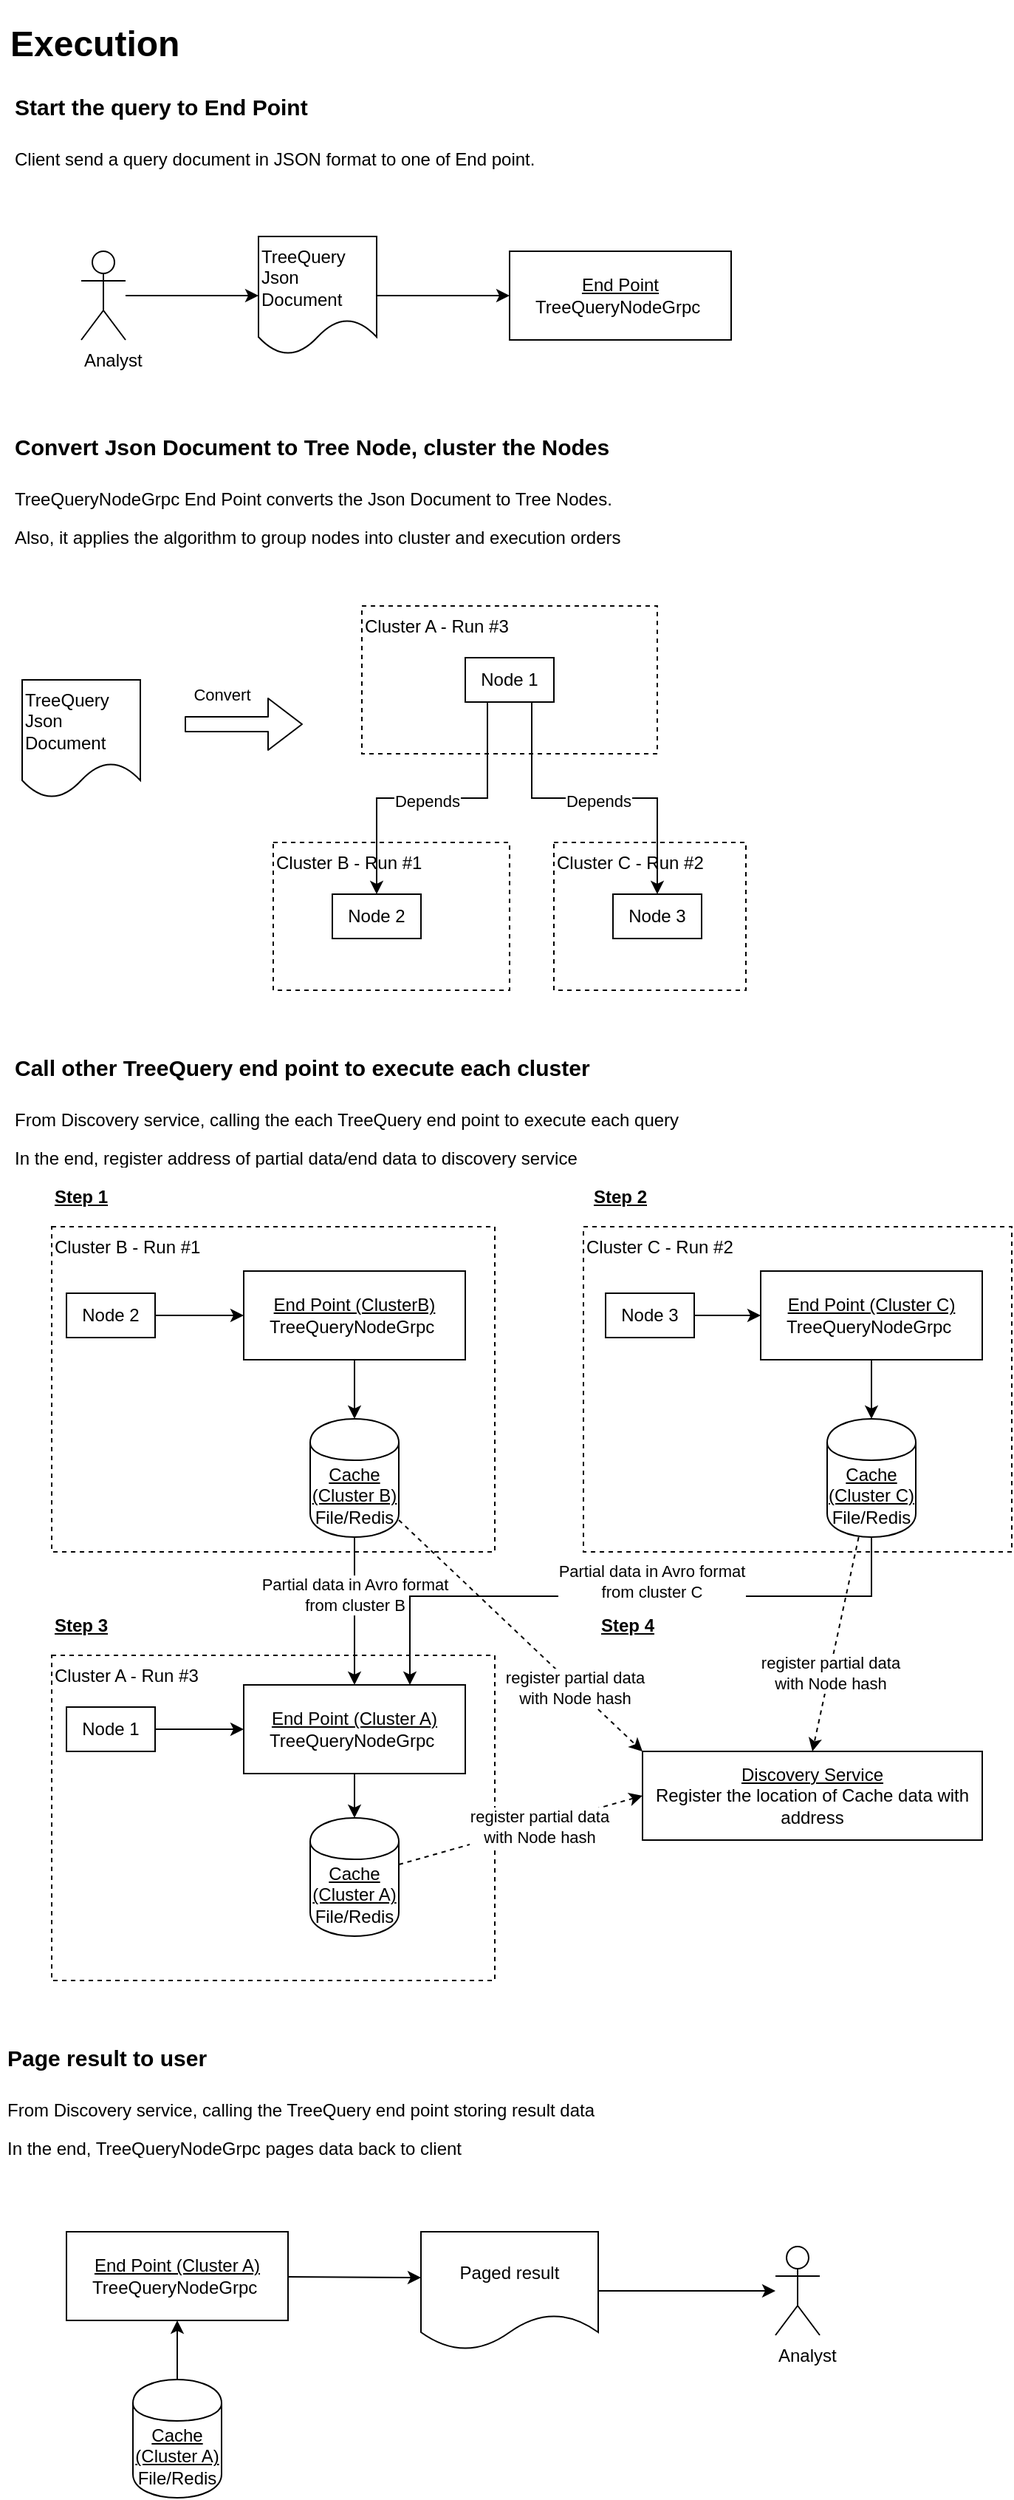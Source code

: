 <mxfile version="12.9.11" type="device"><diagram id="fReg-5NsKs60q8gqN6j6" name="Page-1"><mxGraphModel dx="659" dy="505" grid="1" gridSize="10" guides="1" tooltips="1" connect="1" arrows="1" fold="1" page="1" pageScale="1" pageWidth="850" pageHeight="1100" math="0" shadow="0"><root><mxCell id="0"/><mxCell id="1" parent="0"/><mxCell id="Tto15Of0Y3VxV8x1LUtI-40" value="Cluster A - Run #3" style="rounded=0;whiteSpace=wrap;html=1;verticalAlign=top;fillColor=none;align=left;dashed=1;" vertex="1" parent="1"><mxGeometry x="50" y="1140" width="300" height="220" as="geometry"/></mxCell><mxCell id="Tto15Of0Y3VxV8x1LUtI-24" value="Cluster B - Run #1" style="rounded=0;whiteSpace=wrap;html=1;verticalAlign=top;fillColor=none;align=left;dashed=1;" vertex="1" parent="1"><mxGeometry x="50" y="850" width="300" height="220" as="geometry"/></mxCell><mxCell id="Tto15Of0Y3VxV8x1LUtI-1" value="&lt;h2&gt;&lt;font style=&quot;font-size: 24px&quot;&gt;Execution&lt;/font&gt;&lt;/h2&gt;" style="text;html=1;strokeColor=none;fillColor=none;align=left;verticalAlign=middle;whiteSpace=wrap;rounded=0;" vertex="1" parent="1"><mxGeometry x="20" y="40" width="290" height="20" as="geometry"/></mxCell><mxCell id="Tto15Of0Y3VxV8x1LUtI-2" value="&lt;h1&gt;&lt;font style=&quot;font-size: 15px&quot;&gt;Start the query to End Point&lt;/font&gt;&lt;/h1&gt;&lt;p&gt;Client send a query document in JSON format to one of End point.&lt;/p&gt;" style="text;html=1;strokeColor=none;fillColor=none;spacing=5;spacingTop=-20;whiteSpace=wrap;overflow=hidden;rounded=0;dashed=1;align=left;" vertex="1" parent="1"><mxGeometry x="20" y="70" width="480" height="80" as="geometry"/></mxCell><mxCell id="Tto15Of0Y3VxV8x1LUtI-3" style="edgeStyle=orthogonalEdgeStyle;rounded=0;orthogonalLoop=1;jettySize=auto;html=1;entryX=0;entryY=0.5;entryDx=0;entryDy=0;startArrow=none;startFill=0;" edge="1" parent="1" source="Tto15Of0Y3VxV8x1LUtI-4" target="Tto15Of0Y3VxV8x1LUtI-7"><mxGeometry relative="1" as="geometry"/></mxCell><mxCell id="Tto15Of0Y3VxV8x1LUtI-4" value="Analyst" style="shape=umlActor;verticalLabelPosition=bottom;labelBackgroundColor=#ffffff;verticalAlign=top;html=1;outlineConnect=0;fillColor=none;align=left;" vertex="1" parent="1"><mxGeometry x="70" y="190" width="30" height="60" as="geometry"/></mxCell><mxCell id="Tto15Of0Y3VxV8x1LUtI-5" value="&lt;u&gt;End Point&lt;/u&gt;&lt;br&gt;TreeQueryNodeGrpc&amp;nbsp;" style="rounded=0;whiteSpace=wrap;html=1;" vertex="1" parent="1"><mxGeometry x="360" y="190" width="150" height="60" as="geometry"/></mxCell><mxCell id="Tto15Of0Y3VxV8x1LUtI-6" style="edgeStyle=orthogonalEdgeStyle;rounded=0;orthogonalLoop=1;jettySize=auto;html=1;entryX=0;entryY=0.5;entryDx=0;entryDy=0;startArrow=none;startFill=0;" edge="1" parent="1" source="Tto15Of0Y3VxV8x1LUtI-7" target="Tto15Of0Y3VxV8x1LUtI-5"><mxGeometry relative="1" as="geometry"/></mxCell><mxCell id="Tto15Of0Y3VxV8x1LUtI-7" value="TreeQuery&lt;br&gt;Json&amp;nbsp;&lt;br&gt;Document" style="shape=document;whiteSpace=wrap;html=1;boundedLbl=1;fillColor=none;align=left;" vertex="1" parent="1"><mxGeometry x="190" y="180" width="80" height="80" as="geometry"/></mxCell><mxCell id="Tto15Of0Y3VxV8x1LUtI-8" value="&lt;h1&gt;&lt;font style=&quot;font-size: 15px&quot;&gt;Convert Json Document to Tree Node, cluster the Nodes&lt;/font&gt;&lt;/h1&gt;&lt;p&gt;TreeQueryNodeGrpc End Point converts the Json Document to Tree Nodes.&lt;/p&gt;&lt;p&gt;Also, it applies the algorithm to group nodes into cluster and execution orders&lt;/p&gt;&lt;p&gt;In short, TreeQuery breaks down the query into clusters and run query with the cluster dependency order.&lt;/p&gt;" style="text;html=1;strokeColor=none;fillColor=none;spacing=5;spacingTop=-20;whiteSpace=wrap;overflow=hidden;rounded=0;dashed=1;align=left;" vertex="1" parent="1"><mxGeometry x="20" y="300" width="480" height="100" as="geometry"/></mxCell><mxCell id="Tto15Of0Y3VxV8x1LUtI-9" value="TreeQuery&lt;br&gt;Json&amp;nbsp;&lt;br&gt;Document" style="shape=document;whiteSpace=wrap;html=1;boundedLbl=1;fillColor=none;align=left;" vertex="1" parent="1"><mxGeometry x="30" y="480" width="80" height="80" as="geometry"/></mxCell><mxCell id="Tto15Of0Y3VxV8x1LUtI-10" value="Cluster A - Run #3" style="rounded=0;whiteSpace=wrap;html=1;verticalAlign=top;fillColor=none;align=left;dashed=1;" vertex="1" parent="1"><mxGeometry x="260" y="430" width="200" height="100" as="geometry"/></mxCell><mxCell id="Tto15Of0Y3VxV8x1LUtI-18" style="edgeStyle=orthogonalEdgeStyle;rounded=0;orthogonalLoop=1;jettySize=auto;html=1;exitX=0.25;exitY=1;exitDx=0;exitDy=0;entryX=0.5;entryY=0;entryDx=0;entryDy=0;" edge="1" parent="1" source="Tto15Of0Y3VxV8x1LUtI-11" target="Tto15Of0Y3VxV8x1LUtI-15"><mxGeometry relative="1" as="geometry"/></mxCell><mxCell id="Tto15Of0Y3VxV8x1LUtI-21" value="Depends" style="edgeLabel;html=1;align=center;verticalAlign=middle;resizable=0;points=[];" vertex="1" connectable="0" parent="Tto15Of0Y3VxV8x1LUtI-18"><mxGeometry x="0.034" y="2" relative="1" as="geometry"><mxPoint as="offset"/></mxGeometry></mxCell><mxCell id="Tto15Of0Y3VxV8x1LUtI-19" style="edgeStyle=orthogonalEdgeStyle;rounded=0;orthogonalLoop=1;jettySize=auto;html=1;entryX=0.5;entryY=0;entryDx=0;entryDy=0;exitX=0.75;exitY=1;exitDx=0;exitDy=0;" edge="1" parent="1" source="Tto15Of0Y3VxV8x1LUtI-11" target="Tto15Of0Y3VxV8x1LUtI-17"><mxGeometry relative="1" as="geometry"/></mxCell><mxCell id="Tto15Of0Y3VxV8x1LUtI-22" value="Depends" style="edgeLabel;html=1;align=center;verticalAlign=middle;resizable=0;points=[];" vertex="1" connectable="0" parent="Tto15Of0Y3VxV8x1LUtI-19"><mxGeometry x="0.023" y="-2" relative="1" as="geometry"><mxPoint as="offset"/></mxGeometry></mxCell><mxCell id="Tto15Of0Y3VxV8x1LUtI-11" value="Node 1" style="rounded=0;whiteSpace=wrap;html=1;" vertex="1" parent="1"><mxGeometry x="330" y="465" width="60" height="30" as="geometry"/></mxCell><mxCell id="Tto15Of0Y3VxV8x1LUtI-12" value="" style="shape=flexArrow;endArrow=classic;html=1;endWidth=24;endSize=7.33;" edge="1" parent="1"><mxGeometry width="50" height="50" relative="1" as="geometry"><mxPoint x="140" y="510" as="sourcePoint"/><mxPoint x="220" y="510" as="targetPoint"/><Array as="points"/></mxGeometry></mxCell><mxCell id="Tto15Of0Y3VxV8x1LUtI-13" value="Convert" style="edgeLabel;html=1;align=center;verticalAlign=middle;resizable=0;points=[];" vertex="1" connectable="0" parent="Tto15Of0Y3VxV8x1LUtI-12"><mxGeometry x="0.1" y="-1" relative="1" as="geometry"><mxPoint x="-19" y="-21" as="offset"/></mxGeometry></mxCell><mxCell id="Tto15Of0Y3VxV8x1LUtI-14" value="Cluster B - Run #1" style="rounded=0;whiteSpace=wrap;html=1;verticalAlign=top;fillColor=none;align=left;dashed=1;" vertex="1" parent="1"><mxGeometry x="200" y="590" width="160" height="100" as="geometry"/></mxCell><mxCell id="Tto15Of0Y3VxV8x1LUtI-15" value="Node 2" style="rounded=0;whiteSpace=wrap;html=1;" vertex="1" parent="1"><mxGeometry x="240" y="625" width="60" height="30" as="geometry"/></mxCell><mxCell id="Tto15Of0Y3VxV8x1LUtI-16" value="Cluster C - Run #2" style="rounded=0;whiteSpace=wrap;html=1;verticalAlign=top;fillColor=none;align=left;dashed=1;" vertex="1" parent="1"><mxGeometry x="390" y="590" width="130" height="100" as="geometry"/></mxCell><mxCell id="Tto15Of0Y3VxV8x1LUtI-17" value="Node 3" style="rounded=0;whiteSpace=wrap;html=1;" vertex="1" parent="1"><mxGeometry x="430" y="625" width="60" height="30" as="geometry"/></mxCell><mxCell id="Tto15Of0Y3VxV8x1LUtI-20" value="&lt;h1&gt;&lt;font style=&quot;font-size: 15px&quot;&gt;Call other TreeQuery end point to execute each cluster&lt;/font&gt;&lt;/h1&gt;&lt;p&gt;From Discovery service, calling the each TreeQuery end point to execute each query&lt;/p&gt;&lt;p&gt;In the end, register address of partial data/end data to discovery service&lt;/p&gt;" style="text;html=1;strokeColor=none;fillColor=none;spacing=5;spacingTop=-20;whiteSpace=wrap;overflow=hidden;rounded=0;dashed=1;align=left;" vertex="1" parent="1"><mxGeometry x="20" y="720" width="480" height="90" as="geometry"/></mxCell><mxCell id="Tto15Of0Y3VxV8x1LUtI-29" style="edgeStyle=orthogonalEdgeStyle;rounded=0;orthogonalLoop=1;jettySize=auto;html=1;" edge="1" parent="1" source="Tto15Of0Y3VxV8x1LUtI-23" target="Tto15Of0Y3VxV8x1LUtI-28"><mxGeometry relative="1" as="geometry"/></mxCell><mxCell id="Tto15Of0Y3VxV8x1LUtI-23" value="&lt;u&gt;End Point (ClusterB)&lt;/u&gt;&lt;br&gt;TreeQueryNodeGrpc&amp;nbsp;" style="rounded=0;whiteSpace=wrap;html=1;" vertex="1" parent="1"><mxGeometry x="180" y="880" width="150" height="60" as="geometry"/></mxCell><mxCell id="Tto15Of0Y3VxV8x1LUtI-35" style="edgeStyle=orthogonalEdgeStyle;rounded=0;orthogonalLoop=1;jettySize=auto;html=1;" edge="1" parent="1" source="Tto15Of0Y3VxV8x1LUtI-25" target="Tto15Of0Y3VxV8x1LUtI-23"><mxGeometry relative="1" as="geometry"/></mxCell><mxCell id="Tto15Of0Y3VxV8x1LUtI-25" value="Node 2" style="rounded=0;whiteSpace=wrap;html=1;" vertex="1" parent="1"><mxGeometry x="60" y="895" width="60" height="30" as="geometry"/></mxCell><mxCell id="Tto15Of0Y3VxV8x1LUtI-26" value="&lt;b&gt;&lt;u&gt;Step 1&lt;/u&gt;&lt;/b&gt;" style="text;html=1;strokeColor=none;fillColor=none;align=center;verticalAlign=middle;whiteSpace=wrap;rounded=0;" vertex="1" parent="1"><mxGeometry x="50" y="820" width="40" height="20" as="geometry"/></mxCell><mxCell id="Tto15Of0Y3VxV8x1LUtI-48" style="edgeStyle=orthogonalEdgeStyle;rounded=0;orthogonalLoop=1;jettySize=auto;html=1;exitX=0.5;exitY=1;exitDx=0;exitDy=0;" edge="1" parent="1" source="Tto15Of0Y3VxV8x1LUtI-28" target="Tto15Of0Y3VxV8x1LUtI-42"><mxGeometry relative="1" as="geometry"/></mxCell><mxCell id="Tto15Of0Y3VxV8x1LUtI-50" value="Partial data in Avro format&lt;br&gt;from cluster B" style="edgeLabel;html=1;align=center;verticalAlign=middle;resizable=0;points=[];" vertex="1" connectable="0" parent="Tto15Of0Y3VxV8x1LUtI-48"><mxGeometry x="-0.175" relative="1" as="geometry"><mxPoint y="-3" as="offset"/></mxGeometry></mxCell><mxCell id="Tto15Of0Y3VxV8x1LUtI-56" style="rounded=0;orthogonalLoop=1;jettySize=auto;html=1;entryX=0;entryY=0;entryDx=0;entryDy=0;dashed=1;" edge="1" parent="1" source="Tto15Of0Y3VxV8x1LUtI-28" target="Tto15Of0Y3VxV8x1LUtI-55"><mxGeometry relative="1" as="geometry"/></mxCell><mxCell id="Tto15Of0Y3VxV8x1LUtI-57" value="register partial data&lt;br&gt;with Node hash" style="edgeLabel;html=1;align=center;verticalAlign=middle;resizable=0;points=[];" vertex="1" connectable="0" parent="Tto15Of0Y3VxV8x1LUtI-56"><mxGeometry x="0.44" relative="1" as="geometry"><mxPoint as="offset"/></mxGeometry></mxCell><mxCell id="Tto15Of0Y3VxV8x1LUtI-28" value="&lt;u&gt;Cache (Cluster B)&lt;/u&gt;&lt;br&gt;File/Redis" style="shape=cylinder;whiteSpace=wrap;html=1;boundedLbl=1;backgroundOutline=1;" vertex="1" parent="1"><mxGeometry x="225" y="980" width="60" height="80" as="geometry"/></mxCell><mxCell id="Tto15Of0Y3VxV8x1LUtI-30" value="Cluster C - Run #2" style="rounded=0;whiteSpace=wrap;html=1;verticalAlign=top;fillColor=none;align=left;dashed=1;" vertex="1" parent="1"><mxGeometry x="410" y="850" width="290" height="220" as="geometry"/></mxCell><mxCell id="Tto15Of0Y3VxV8x1LUtI-36" style="edgeStyle=orthogonalEdgeStyle;rounded=0;orthogonalLoop=1;jettySize=auto;html=1;entryX=0;entryY=0.5;entryDx=0;entryDy=0;" edge="1" parent="1" source="Tto15Of0Y3VxV8x1LUtI-31" target="Tto15Of0Y3VxV8x1LUtI-32"><mxGeometry relative="1" as="geometry"/></mxCell><mxCell id="Tto15Of0Y3VxV8x1LUtI-31" value="Node 3" style="rounded=0;whiteSpace=wrap;html=1;" vertex="1" parent="1"><mxGeometry x="425" y="895" width="60" height="30" as="geometry"/></mxCell><mxCell id="Tto15Of0Y3VxV8x1LUtI-38" style="edgeStyle=orthogonalEdgeStyle;rounded=0;orthogonalLoop=1;jettySize=auto;html=1;" edge="1" parent="1" source="Tto15Of0Y3VxV8x1LUtI-32" target="Tto15Of0Y3VxV8x1LUtI-37"><mxGeometry relative="1" as="geometry"/></mxCell><mxCell id="Tto15Of0Y3VxV8x1LUtI-32" value="&lt;u&gt;End Point (Cluster C)&lt;/u&gt;&lt;br&gt;TreeQueryNodeGrpc&amp;nbsp;" style="rounded=0;whiteSpace=wrap;html=1;" vertex="1" parent="1"><mxGeometry x="530" y="880" width="150" height="60" as="geometry"/></mxCell><mxCell id="Tto15Of0Y3VxV8x1LUtI-49" style="edgeStyle=orthogonalEdgeStyle;rounded=0;orthogonalLoop=1;jettySize=auto;html=1;exitX=0.5;exitY=1;exitDx=0;exitDy=0;entryX=0.75;entryY=0;entryDx=0;entryDy=0;" edge="1" parent="1" source="Tto15Of0Y3VxV8x1LUtI-37" target="Tto15Of0Y3VxV8x1LUtI-42"><mxGeometry relative="1" as="geometry"><Array as="points"><mxPoint x="605" y="1100"/><mxPoint x="293" y="1100"/></Array></mxGeometry></mxCell><mxCell id="Tto15Of0Y3VxV8x1LUtI-51" value="Partial data in Avro format &lt;br&gt;from cluster C" style="edgeLabel;html=1;align=center;verticalAlign=middle;resizable=0;points=[];" vertex="1" connectable="0" parent="Tto15Of0Y3VxV8x1LUtI-49"><mxGeometry x="-0.027" y="2" relative="1" as="geometry"><mxPoint x="11" y="-12" as="offset"/></mxGeometry></mxCell><mxCell id="Tto15Of0Y3VxV8x1LUtI-58" style="edgeStyle=none;rounded=0;orthogonalLoop=1;jettySize=auto;html=1;entryX=0.5;entryY=0;entryDx=0;entryDy=0;dashed=1;" edge="1" parent="1" source="Tto15Of0Y3VxV8x1LUtI-37" target="Tto15Of0Y3VxV8x1LUtI-55"><mxGeometry relative="1" as="geometry"/></mxCell><mxCell id="Tto15Of0Y3VxV8x1LUtI-59" value="register partial data&lt;br&gt;with Node hash" style="edgeLabel;html=1;align=center;verticalAlign=middle;resizable=0;points=[];" vertex="1" connectable="0" parent="Tto15Of0Y3VxV8x1LUtI-58"><mxGeometry x="0.27" relative="1" as="geometry"><mxPoint as="offset"/></mxGeometry></mxCell><mxCell id="Tto15Of0Y3VxV8x1LUtI-37" value="&lt;u&gt;Cache (Cluster C)&lt;/u&gt;&lt;br&gt;File/Redis" style="shape=cylinder;whiteSpace=wrap;html=1;boundedLbl=1;backgroundOutline=1;" vertex="1" parent="1"><mxGeometry x="575" y="980" width="60" height="80" as="geometry"/></mxCell><mxCell id="Tto15Of0Y3VxV8x1LUtI-39" value="&lt;b&gt;&lt;u&gt;Step 2&lt;/u&gt;&lt;/b&gt;" style="text;html=1;strokeColor=none;fillColor=none;align=center;verticalAlign=middle;whiteSpace=wrap;rounded=0;" vertex="1" parent="1"><mxGeometry x="415" y="820" width="40" height="20" as="geometry"/></mxCell><mxCell id="Tto15Of0Y3VxV8x1LUtI-43" style="edgeStyle=orthogonalEdgeStyle;rounded=0;orthogonalLoop=1;jettySize=auto;html=1;entryX=0;entryY=0.5;entryDx=0;entryDy=0;" edge="1" parent="1" source="Tto15Of0Y3VxV8x1LUtI-41" target="Tto15Of0Y3VxV8x1LUtI-42"><mxGeometry relative="1" as="geometry"/></mxCell><mxCell id="Tto15Of0Y3VxV8x1LUtI-41" value="Node 1" style="rounded=0;whiteSpace=wrap;html=1;" vertex="1" parent="1"><mxGeometry x="60" y="1175" width="60" height="30" as="geometry"/></mxCell><mxCell id="Tto15Of0Y3VxV8x1LUtI-46" style="edgeStyle=orthogonalEdgeStyle;rounded=0;orthogonalLoop=1;jettySize=auto;html=1;entryX=0.5;entryY=0;entryDx=0;entryDy=0;" edge="1" parent="1" source="Tto15Of0Y3VxV8x1LUtI-42" target="Tto15Of0Y3VxV8x1LUtI-45"><mxGeometry relative="1" as="geometry"/></mxCell><mxCell id="Tto15Of0Y3VxV8x1LUtI-42" value="&lt;u&gt;End Point (Cluster A)&lt;/u&gt;&lt;br&gt;TreeQueryNodeGrpc&amp;nbsp;" style="rounded=0;whiteSpace=wrap;html=1;" vertex="1" parent="1"><mxGeometry x="180" y="1160" width="150" height="60" as="geometry"/></mxCell><mxCell id="Tto15Of0Y3VxV8x1LUtI-60" style="edgeStyle=none;rounded=0;orthogonalLoop=1;jettySize=auto;html=1;entryX=0;entryY=0.5;entryDx=0;entryDy=0;dashed=1;" edge="1" parent="1" source="Tto15Of0Y3VxV8x1LUtI-45" target="Tto15Of0Y3VxV8x1LUtI-55"><mxGeometry relative="1" as="geometry"/></mxCell><mxCell id="Tto15Of0Y3VxV8x1LUtI-61" value="register partial data&lt;br&gt;with Node hash" style="edgeLabel;html=1;align=center;verticalAlign=middle;resizable=0;points=[];" vertex="1" connectable="0" parent="Tto15Of0Y3VxV8x1LUtI-60"><mxGeometry x="0.147" y="-1" relative="1" as="geometry"><mxPoint as="offset"/></mxGeometry></mxCell><mxCell id="Tto15Of0Y3VxV8x1LUtI-45" value="&lt;u&gt;Cache (Cluster A)&lt;/u&gt;&lt;br&gt;File/Redis" style="shape=cylinder;whiteSpace=wrap;html=1;boundedLbl=1;backgroundOutline=1;" vertex="1" parent="1"><mxGeometry x="225" y="1250" width="60" height="80" as="geometry"/></mxCell><mxCell id="Tto15Of0Y3VxV8x1LUtI-47" value="&lt;b&gt;&lt;u&gt;Step 3&lt;/u&gt;&lt;/b&gt;" style="text;html=1;strokeColor=none;fillColor=none;align=center;verticalAlign=middle;whiteSpace=wrap;rounded=0;" vertex="1" parent="1"><mxGeometry x="50" y="1110" width="40" height="20" as="geometry"/></mxCell><mxCell id="Tto15Of0Y3VxV8x1LUtI-53" value="&lt;h1&gt;&lt;font style=&quot;font-size: 15px&quot;&gt;Page result to user&lt;/font&gt;&lt;/h1&gt;&lt;p&gt;From Discovery service, calling the TreeQuery end point storing result data&lt;/p&gt;&lt;p&gt;In the end, TreeQueryNodeGrpc pages data back to client&lt;/p&gt;" style="text;html=1;strokeColor=none;fillColor=none;spacing=5;spacingTop=-20;whiteSpace=wrap;overflow=hidden;rounded=0;dashed=1;align=left;" vertex="1" parent="1"><mxGeometry x="15" y="1390" width="480" height="90" as="geometry"/></mxCell><mxCell id="Tto15Of0Y3VxV8x1LUtI-54" value="&lt;b&gt;&lt;u&gt;Step 4&lt;/u&gt;&lt;/b&gt;" style="text;html=1;strokeColor=none;fillColor=none;align=center;verticalAlign=middle;whiteSpace=wrap;rounded=0;" vertex="1" parent="1"><mxGeometry x="420" y="1110" width="40" height="20" as="geometry"/></mxCell><mxCell id="Tto15Of0Y3VxV8x1LUtI-55" value="&lt;u&gt;Discovery Service&lt;/u&gt;&lt;br&gt;Register the location of Cache data with address" style="rounded=0;whiteSpace=wrap;html=1;" vertex="1" parent="1"><mxGeometry x="450" y="1205" width="230" height="60" as="geometry"/></mxCell><mxCell id="Tto15Of0Y3VxV8x1LUtI-69" style="edgeStyle=none;rounded=0;orthogonalLoop=1;jettySize=auto;html=1;" edge="1" parent="1" source="Tto15Of0Y3VxV8x1LUtI-63" target="Tto15Of0Y3VxV8x1LUtI-68"><mxGeometry relative="1" as="geometry"/></mxCell><mxCell id="Tto15Of0Y3VxV8x1LUtI-63" value="Paged result" style="shape=document;whiteSpace=wrap;html=1;boundedLbl=1;" vertex="1" parent="1"><mxGeometry x="300" y="1530" width="120" height="80" as="geometry"/></mxCell><mxCell id="Tto15Of0Y3VxV8x1LUtI-66" style="edgeStyle=none;rounded=0;orthogonalLoop=1;jettySize=auto;html=1;entryX=0.5;entryY=1;entryDx=0;entryDy=0;" edge="1" parent="1" source="Tto15Of0Y3VxV8x1LUtI-64" target="Tto15Of0Y3VxV8x1LUtI-65"><mxGeometry relative="1" as="geometry"/></mxCell><mxCell id="Tto15Of0Y3VxV8x1LUtI-64" value="&lt;u&gt;Cache (Cluster A)&lt;/u&gt;&lt;br&gt;File/Redis" style="shape=cylinder;whiteSpace=wrap;html=1;boundedLbl=1;backgroundOutline=1;" vertex="1" parent="1"><mxGeometry x="105" y="1630" width="60" height="80" as="geometry"/></mxCell><mxCell id="Tto15Of0Y3VxV8x1LUtI-67" style="edgeStyle=none;rounded=0;orthogonalLoop=1;jettySize=auto;html=1;entryX=0;entryY=0.388;entryDx=0;entryDy=0;entryPerimeter=0;" edge="1" parent="1" source="Tto15Of0Y3VxV8x1LUtI-65" target="Tto15Of0Y3VxV8x1LUtI-63"><mxGeometry relative="1" as="geometry"/></mxCell><mxCell id="Tto15Of0Y3VxV8x1LUtI-65" value="&lt;u&gt;End Point (Cluster A)&lt;/u&gt;&lt;br&gt;TreeQueryNodeGrpc&amp;nbsp;" style="rounded=0;whiteSpace=wrap;html=1;" vertex="1" parent="1"><mxGeometry x="60" y="1530" width="150" height="60" as="geometry"/></mxCell><mxCell id="Tto15Of0Y3VxV8x1LUtI-68" value="Analyst" style="shape=umlActor;verticalLabelPosition=bottom;labelBackgroundColor=#ffffff;verticalAlign=top;html=1;outlineConnect=0;fillColor=none;align=left;" vertex="1" parent="1"><mxGeometry x="540" y="1540" width="30" height="60" as="geometry"/></mxCell></root></mxGraphModel></diagram></mxfile>